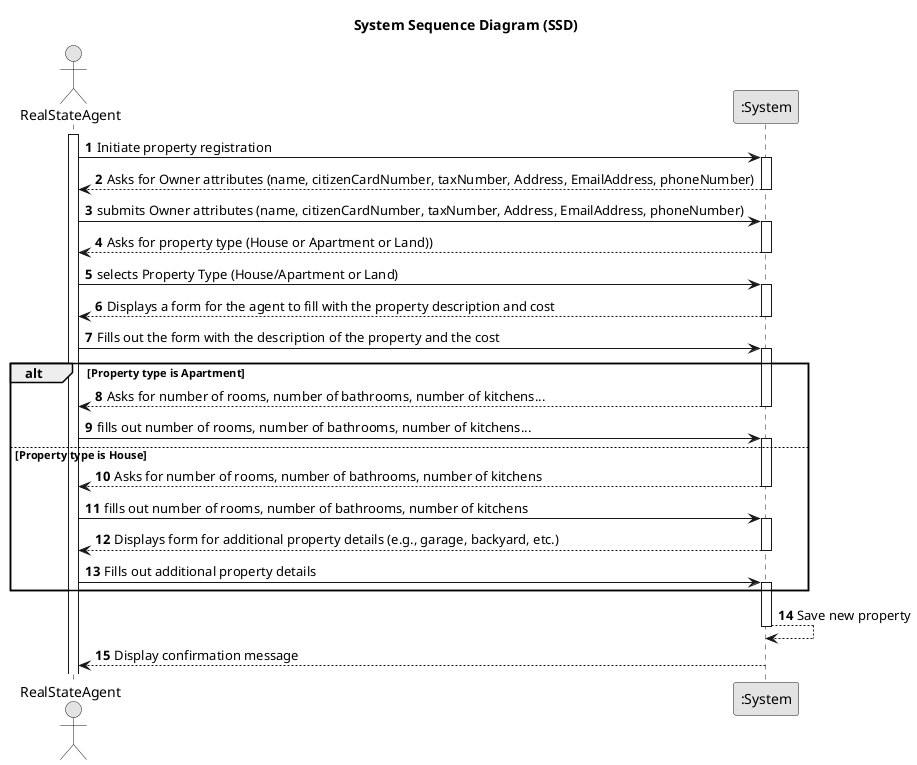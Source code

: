 @startuml
skinparam monochrome true
skinparam packageStyle rectangle
skinparam shadowing false

title System Sequence Diagram (SSD)

autonumber
actor "RealStateAgent" as User
participant ":System" as System

activate User

User -> System : Initiate property registration
activate System

System --> User : Asks for Owner attributes (name, citizenCardNumber, taxNumber, Address, EmailAddress, phoneNumber)
deactivate System

User -> System : submits Owner attributes (name, citizenCardNumber, taxNumber, Address, EmailAddress, phoneNumber)
activate System

System --> User : Asks for property type (House or Apartment or Land))
deactivate System

User -> System : selects Property Type (House/Apartment or Land)
activate System

System --> User : Displays a form for the agent to fill with the property description and cost
deactivate System

User -> System : Fills out the form with the description of the property and the cost
activate System

alt Property type is Apartment

    System --> User : Asks for number of rooms, number of bathrooms, number of kitchens...
    deactivate System

    User -> System : fills out number of rooms, number of bathrooms, number of kitchens...
    activate System

    else Property type is House

        System --> User : Asks for number of rooms, number of bathrooms, number of kitchens
        deactivate System

        User -> System : fills out number of rooms, number of bathrooms, number of kitchens
        activate System

        System --> User : Displays form for additional property details (e.g., garage, backyard, etc.)
        deactivate System

        User -> System : Fills out additional property details
        activate System

end

System --> System: Save new property
deactivate System

System --> User: Display confirmation message
deactivate System
@enduml